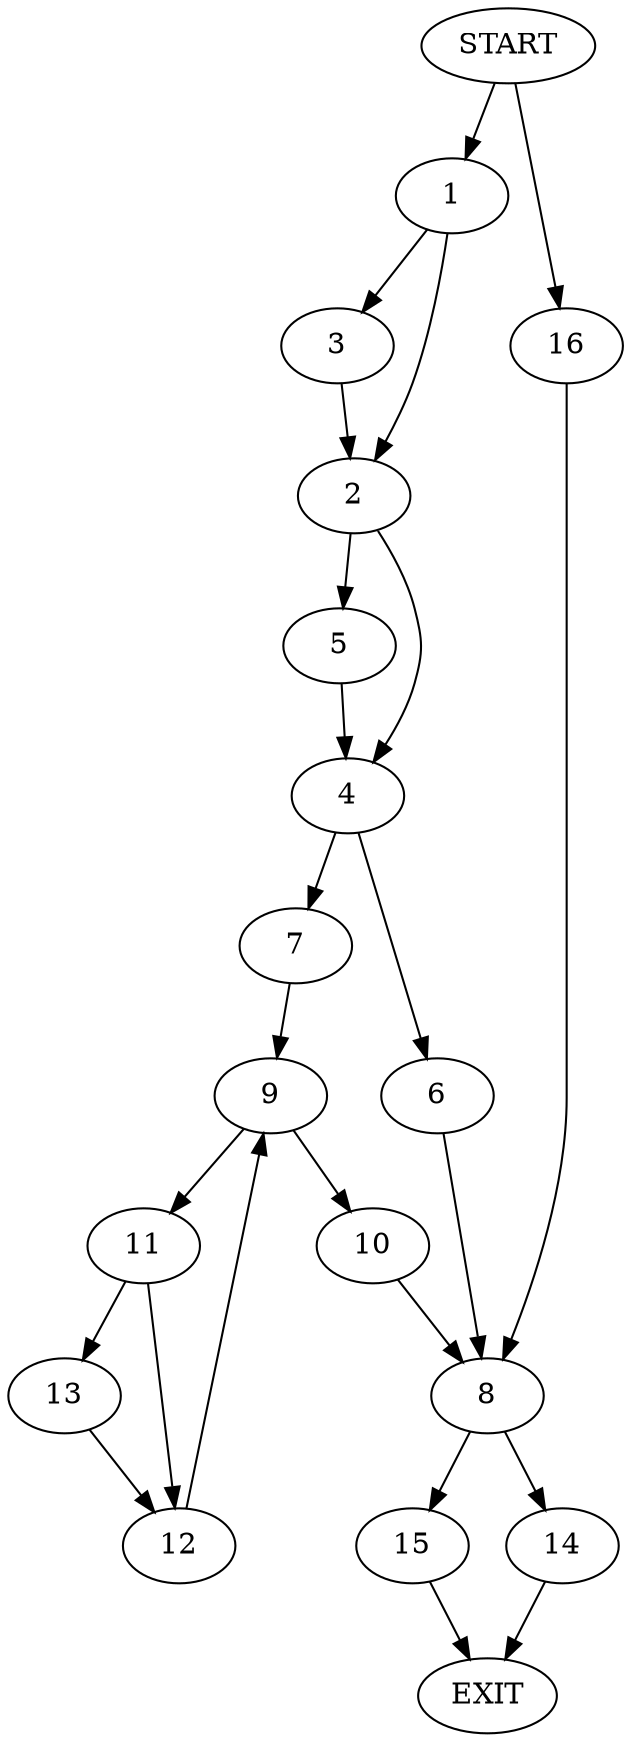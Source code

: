 digraph {
0 [label="START"]
17 [label="EXIT"]
0 -> 1
1 -> 2
1 -> 3
3 -> 2
2 -> 4
2 -> 5
5 -> 4
4 -> 6
4 -> 7
6 -> 8
7 -> 9
9 -> 10
9 -> 11
11 -> 12
11 -> 13
10 -> 8
12 -> 9
13 -> 12
8 -> 14
8 -> 15
0 -> 16
16 -> 8
15 -> 17
14 -> 17
}
